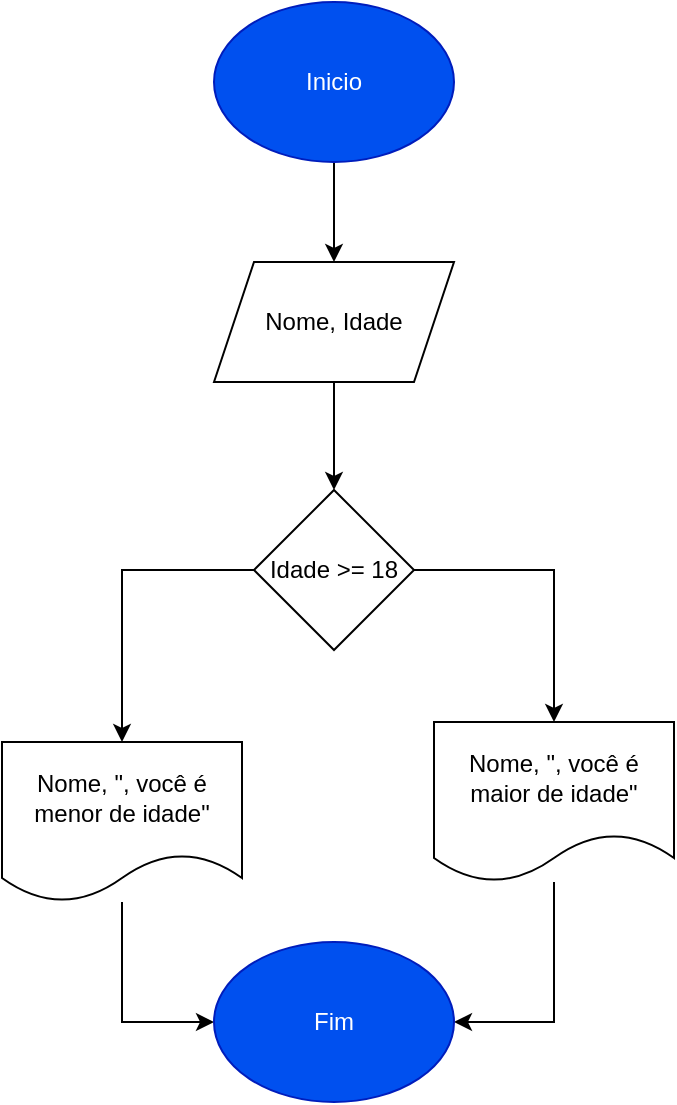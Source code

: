 <mxfile version="21.3.2" type="device">
  <diagram name="Página-1" id="slQNQtgJDI4Jq-26DAOy">
    <mxGraphModel dx="1059" dy="563" grid="1" gridSize="10" guides="1" tooltips="1" connect="1" arrows="1" fold="1" page="1" pageScale="1" pageWidth="827" pageHeight="1169" math="0" shadow="0">
      <root>
        <mxCell id="0" />
        <mxCell id="1" parent="0" />
        <mxCell id="xXP-hQiw-ZYI3y9vllLW-4" value="" style="edgeStyle=orthogonalEdgeStyle;rounded=0;orthogonalLoop=1;jettySize=auto;html=1;" edge="1" parent="1" source="xXP-hQiw-ZYI3y9vllLW-2" target="xXP-hQiw-ZYI3y9vllLW-3">
          <mxGeometry relative="1" as="geometry" />
        </mxCell>
        <mxCell id="xXP-hQiw-ZYI3y9vllLW-2" value="Inicio" style="ellipse;whiteSpace=wrap;html=1;fillColor=#0050ef;fontColor=#ffffff;strokeColor=#001DBC;" vertex="1" parent="1">
          <mxGeometry x="400" y="30" width="120" height="80" as="geometry" />
        </mxCell>
        <mxCell id="xXP-hQiw-ZYI3y9vllLW-6" value="" style="edgeStyle=orthogonalEdgeStyle;rounded=0;orthogonalLoop=1;jettySize=auto;html=1;" edge="1" parent="1" source="xXP-hQiw-ZYI3y9vllLW-3" target="xXP-hQiw-ZYI3y9vllLW-5">
          <mxGeometry relative="1" as="geometry" />
        </mxCell>
        <mxCell id="xXP-hQiw-ZYI3y9vllLW-3" value="Nome, Idade" style="shape=parallelogram;perimeter=parallelogramPerimeter;whiteSpace=wrap;html=1;fixedSize=1;" vertex="1" parent="1">
          <mxGeometry x="400" y="160" width="120" height="60" as="geometry" />
        </mxCell>
        <mxCell id="xXP-hQiw-ZYI3y9vllLW-8" value="" style="edgeStyle=orthogonalEdgeStyle;rounded=0;orthogonalLoop=1;jettySize=auto;html=1;" edge="1" parent="1" source="xXP-hQiw-ZYI3y9vllLW-5" target="xXP-hQiw-ZYI3y9vllLW-7">
          <mxGeometry relative="1" as="geometry" />
        </mxCell>
        <mxCell id="xXP-hQiw-ZYI3y9vllLW-10" value="" style="edgeStyle=orthogonalEdgeStyle;rounded=0;orthogonalLoop=1;jettySize=auto;html=1;" edge="1" parent="1" source="xXP-hQiw-ZYI3y9vllLW-5" target="xXP-hQiw-ZYI3y9vllLW-9">
          <mxGeometry relative="1" as="geometry" />
        </mxCell>
        <mxCell id="xXP-hQiw-ZYI3y9vllLW-5" value="Idade &amp;gt;= 18" style="rhombus;whiteSpace=wrap;html=1;" vertex="1" parent="1">
          <mxGeometry x="420" y="274" width="80" height="80" as="geometry" />
        </mxCell>
        <mxCell id="xXP-hQiw-ZYI3y9vllLW-14" style="edgeStyle=orthogonalEdgeStyle;rounded=0;orthogonalLoop=1;jettySize=auto;html=1;entryX=1;entryY=0.5;entryDx=0;entryDy=0;" edge="1" parent="1" source="xXP-hQiw-ZYI3y9vllLW-7" target="xXP-hQiw-ZYI3y9vllLW-11">
          <mxGeometry relative="1" as="geometry" />
        </mxCell>
        <mxCell id="xXP-hQiw-ZYI3y9vllLW-7" value="Nome, &quot;, você é maior de idade&quot;" style="shape=document;whiteSpace=wrap;html=1;boundedLbl=1;" vertex="1" parent="1">
          <mxGeometry x="510" y="390" width="120" height="80" as="geometry" />
        </mxCell>
        <mxCell id="xXP-hQiw-ZYI3y9vllLW-13" style="edgeStyle=orthogonalEdgeStyle;rounded=0;orthogonalLoop=1;jettySize=auto;html=1;entryX=0;entryY=0.5;entryDx=0;entryDy=0;" edge="1" parent="1" source="xXP-hQiw-ZYI3y9vllLW-9" target="xXP-hQiw-ZYI3y9vllLW-11">
          <mxGeometry relative="1" as="geometry" />
        </mxCell>
        <mxCell id="xXP-hQiw-ZYI3y9vllLW-9" value="Nome, &quot;, você é menor de idade&quot;" style="shape=document;whiteSpace=wrap;html=1;boundedLbl=1;" vertex="1" parent="1">
          <mxGeometry x="294" y="400" width="120" height="80" as="geometry" />
        </mxCell>
        <mxCell id="xXP-hQiw-ZYI3y9vllLW-11" value="Fim" style="ellipse;whiteSpace=wrap;html=1;fillColor=#0050ef;fontColor=#ffffff;strokeColor=#001DBC;" vertex="1" parent="1">
          <mxGeometry x="400" y="500" width="120" height="80" as="geometry" />
        </mxCell>
      </root>
    </mxGraphModel>
  </diagram>
</mxfile>
